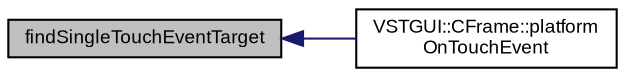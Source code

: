 digraph "findSingleTouchEventTarget"
{
  bgcolor="transparent";
  edge [fontname="Arial",fontsize="9",labelfontname="Arial",labelfontsize="9"];
  node [fontname="Arial",fontsize="9",shape=record];
  rankdir="LR";
  Node1 [label="findSingleTouchEventTarget",height=0.2,width=0.4,color="black", fillcolor="grey75", style="filled" fontcolor="black"];
  Node1 -> Node2 [dir="back",color="midnightblue",fontsize="9",style="solid",fontname="Arial"];
  Node2 [label="VSTGUI::CFrame::platform\lOnTouchEvent",height=0.2,width=0.4,color="black",URL="$class_v_s_t_g_u_i_1_1_c_frame.html#af62869e462543dbc87743fe13362e39d"];
}
